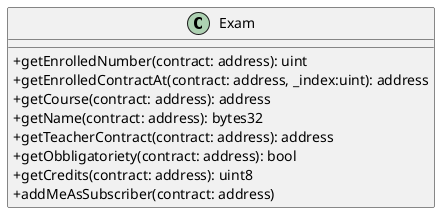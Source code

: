 @startuml
skinparam classAttributeIconSize 0
class Exam{
+ getEnrolledNumber(contract: address): uint
+ getEnrolledContractAt(contract: address, _index:uint): address
+ getCourse(contract: address): address
+ getName(contract: address): bytes32
+ getTeacherContract(contract: address): address
+ getObbligatoriety(contract: address): bool
+ getCredits(contract: address): uint8
+ addMeAsSubscriber(contract: address)
}
@enduml
